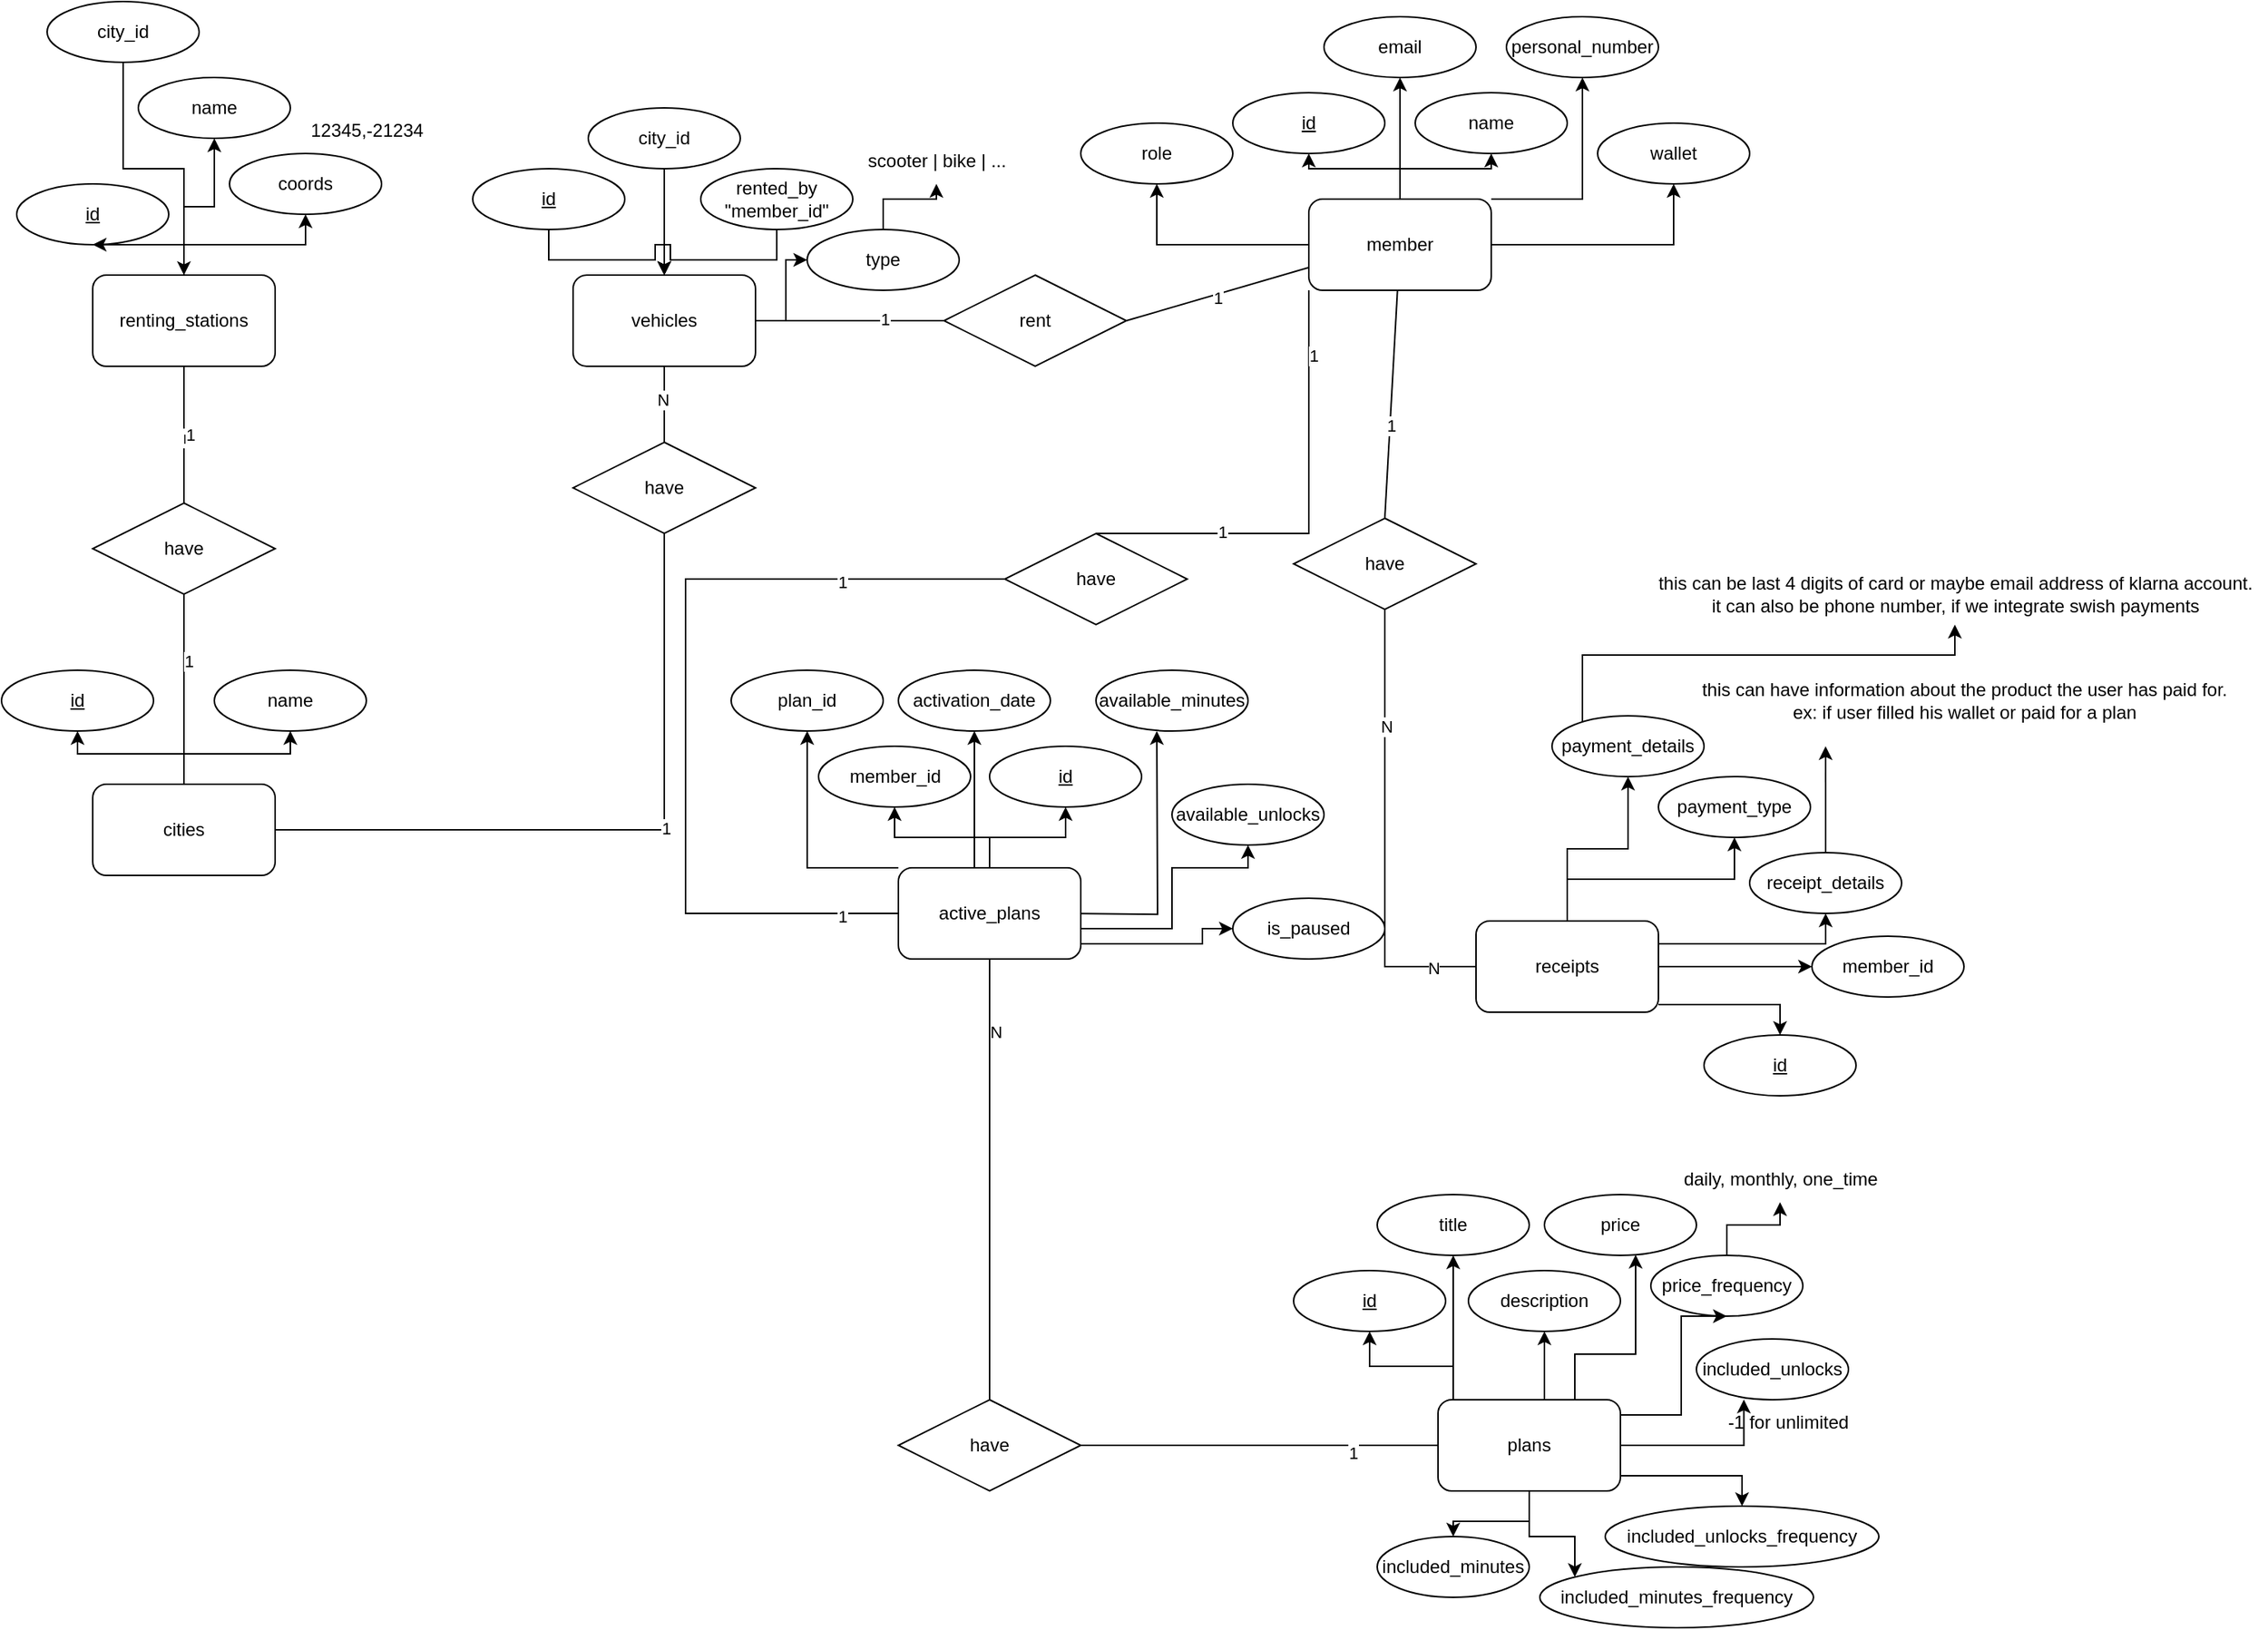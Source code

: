 <mxfile version="21.6.8" type="device">
  <diagram name="Page-1" id="3OH9P1x5GZw6t_nXb-2K">
    <mxGraphModel dx="2232" dy="1115" grid="1" gridSize="10" guides="1" tooltips="1" connect="1" arrows="1" fold="1" page="1" pageScale="1" pageWidth="827" pageHeight="1169" math="0" shadow="0">
      <root>
        <mxCell id="0" />
        <mxCell id="1" parent="0" />
        <mxCell id="M098wKi7xd-gNNJSRAjr-12" value="12345,-21234" style="text;html=1;align=center;verticalAlign=middle;resizable=0;points=[];autosize=1;strokeColor=none;fillColor=none;" vertex="1" parent="1">
          <mxGeometry x="220" y="140" width="100" height="30" as="geometry" />
        </mxCell>
        <mxCell id="M098wKi7xd-gNNJSRAjr-21" value="have" style="shape=rhombus;perimeter=rhombusPerimeter;whiteSpace=wrap;html=1;align=center;" vertex="1" parent="1">
          <mxGeometry x="90" y="400" width="120" height="60" as="geometry" />
        </mxCell>
        <mxCell id="M098wKi7xd-gNNJSRAjr-26" value="" style="endArrow=none;html=1;rounded=0;" edge="1" parent="1" target="M098wKi7xd-gNNJSRAjr-21">
          <mxGeometry relative="1" as="geometry">
            <mxPoint x="150" y="310" as="sourcePoint" />
            <mxPoint x="310" y="310" as="targetPoint" />
          </mxGeometry>
        </mxCell>
        <mxCell id="M098wKi7xd-gNNJSRAjr-27" value="n" style="edgeLabel;html=1;align=center;verticalAlign=middle;resizable=0;points=[];" vertex="1" connectable="0" parent="M098wKi7xd-gNNJSRAjr-26">
          <mxGeometry x="0.033" y="2" relative="1" as="geometry">
            <mxPoint as="offset" />
          </mxGeometry>
        </mxCell>
        <mxCell id="M098wKi7xd-gNNJSRAjr-28" value="1" style="edgeLabel;html=1;align=center;verticalAlign=middle;resizable=0;points=[];" vertex="1" connectable="0" parent="M098wKi7xd-gNNJSRAjr-26">
          <mxGeometry y="4" relative="1" as="geometry">
            <mxPoint as="offset" />
          </mxGeometry>
        </mxCell>
        <mxCell id="M098wKi7xd-gNNJSRAjr-32" value="" style="endArrow=none;html=1;rounded=0;" edge="1" parent="1" source="M098wKi7xd-gNNJSRAjr-21" target="M098wKi7xd-gNNJSRAjr-13">
          <mxGeometry relative="1" as="geometry">
            <mxPoint x="190" y="360" as="sourcePoint" />
            <mxPoint x="350" y="360" as="targetPoint" />
          </mxGeometry>
        </mxCell>
        <mxCell id="M098wKi7xd-gNNJSRAjr-33" value="1" style="edgeLabel;html=1;align=center;verticalAlign=middle;resizable=0;points=[];" vertex="1" connectable="0" parent="M098wKi7xd-gNNJSRAjr-32">
          <mxGeometry x="-0.296" y="3" relative="1" as="geometry">
            <mxPoint as="offset" />
          </mxGeometry>
        </mxCell>
        <mxCell id="M098wKi7xd-gNNJSRAjr-40" value="have" style="shape=rhombus;perimeter=rhombusPerimeter;whiteSpace=wrap;html=1;align=center;" vertex="1" parent="1">
          <mxGeometry x="406" y="360" width="120" height="60" as="geometry" />
        </mxCell>
        <mxCell id="M098wKi7xd-gNNJSRAjr-41" value="" style="endArrow=none;html=1;rounded=0;" edge="1" parent="1" source="M098wKi7xd-gNNJSRAjr-40" target="M098wKi7xd-gNNJSRAjr-31">
          <mxGeometry relative="1" as="geometry">
            <mxPoint x="330" y="350" as="sourcePoint" />
            <mxPoint x="490" y="350" as="targetPoint" />
          </mxGeometry>
        </mxCell>
        <mxCell id="M098wKi7xd-gNNJSRAjr-44" value="N" style="edgeLabel;html=1;align=center;verticalAlign=middle;resizable=0;points=[];" vertex="1" connectable="0" parent="M098wKi7xd-gNNJSRAjr-41">
          <mxGeometry x="0.118" y="1" relative="1" as="geometry">
            <mxPoint as="offset" />
          </mxGeometry>
        </mxCell>
        <mxCell id="M098wKi7xd-gNNJSRAjr-42" value="" style="endArrow=none;html=1;rounded=0;entryX=0.5;entryY=1;entryDx=0;entryDy=0;exitX=1;exitY=0.5;exitDx=0;exitDy=0;" edge="1" parent="1" source="M098wKi7xd-gNNJSRAjr-13" target="M098wKi7xd-gNNJSRAjr-40">
          <mxGeometry relative="1" as="geometry">
            <mxPoint x="330" y="350" as="sourcePoint" />
            <mxPoint x="490" y="350" as="targetPoint" />
            <Array as="points">
              <mxPoint x="466" y="615" />
            </Array>
          </mxGeometry>
        </mxCell>
        <mxCell id="M098wKi7xd-gNNJSRAjr-43" value="1" style="edgeLabel;html=1;align=center;verticalAlign=middle;resizable=0;points=[];" vertex="1" connectable="0" parent="M098wKi7xd-gNNJSRAjr-42">
          <mxGeometry x="0.139" y="-1" relative="1" as="geometry">
            <mxPoint as="offset" />
          </mxGeometry>
        </mxCell>
        <mxCell id="M098wKi7xd-gNNJSRAjr-61" value="rent" style="shape=rhombus;perimeter=rhombusPerimeter;whiteSpace=wrap;html=1;align=center;" vertex="1" parent="1">
          <mxGeometry x="650" y="250" width="120" height="60" as="geometry" />
        </mxCell>
        <mxCell id="M098wKi7xd-gNNJSRAjr-63" value="" style="endArrow=none;html=1;rounded=0;exitX=1;exitY=0.5;exitDx=0;exitDy=0;entryX=0;entryY=0.75;entryDx=0;entryDy=0;" edge="1" parent="1" source="M098wKi7xd-gNNJSRAjr-61" target="M098wKi7xd-gNNJSRAjr-45">
          <mxGeometry relative="1" as="geometry">
            <mxPoint x="750" y="130" as="sourcePoint" />
            <mxPoint x="910" y="130" as="targetPoint" />
            <Array as="points" />
          </mxGeometry>
        </mxCell>
        <mxCell id="M098wKi7xd-gNNJSRAjr-64" value="1" style="edgeLabel;html=1;align=center;verticalAlign=middle;resizable=0;points=[];" vertex="1" connectable="0" parent="M098wKi7xd-gNNJSRAjr-63">
          <mxGeometry x="-0.011" y="-2" relative="1" as="geometry">
            <mxPoint as="offset" />
          </mxGeometry>
        </mxCell>
        <mxCell id="M098wKi7xd-gNNJSRAjr-66" value="" style="endArrow=none;html=1;rounded=0;exitX=0;exitY=0.5;exitDx=0;exitDy=0;entryX=1;entryY=0.5;entryDx=0;entryDy=0;" edge="1" parent="1" source="M098wKi7xd-gNNJSRAjr-61" target="M098wKi7xd-gNNJSRAjr-31">
          <mxGeometry relative="1" as="geometry">
            <mxPoint x="750" y="130" as="sourcePoint" />
            <mxPoint x="910" y="130" as="targetPoint" />
          </mxGeometry>
        </mxCell>
        <mxCell id="M098wKi7xd-gNNJSRAjr-67" value="1" style="edgeLabel;html=1;align=center;verticalAlign=middle;resizable=0;points=[];" vertex="1" connectable="0" parent="M098wKi7xd-gNNJSRAjr-66">
          <mxGeometry x="-0.369" y="-1" relative="1" as="geometry">
            <mxPoint as="offset" />
          </mxGeometry>
        </mxCell>
        <mxCell id="M098wKi7xd-gNNJSRAjr-87" value="have" style="shape=rhombus;perimeter=rhombusPerimeter;whiteSpace=wrap;html=1;align=center;" vertex="1" parent="1">
          <mxGeometry x="880" y="410" width="120" height="60" as="geometry" />
        </mxCell>
        <mxCell id="M098wKi7xd-gNNJSRAjr-91" value="" style="endArrow=none;html=1;rounded=0;exitX=0.5;exitY=0;exitDx=0;exitDy=0;" edge="1" parent="1" source="M098wKi7xd-gNNJSRAjr-87" target="M098wKi7xd-gNNJSRAjr-45">
          <mxGeometry relative="1" as="geometry">
            <mxPoint x="750" y="520" as="sourcePoint" />
            <mxPoint x="910" y="520" as="targetPoint" />
          </mxGeometry>
        </mxCell>
        <mxCell id="M098wKi7xd-gNNJSRAjr-92" value="1" style="edgeLabel;html=1;align=center;verticalAlign=middle;resizable=0;points=[];" vertex="1" connectable="0" parent="M098wKi7xd-gNNJSRAjr-91">
          <mxGeometry x="-0.185" y="1" relative="1" as="geometry">
            <mxPoint x="1" as="offset" />
          </mxGeometry>
        </mxCell>
        <mxCell id="M098wKi7xd-gNNJSRAjr-125" value="" style="endArrow=none;html=1;rounded=0;exitX=0;exitY=0.5;exitDx=0;exitDy=0;entryX=0.5;entryY=1;entryDx=0;entryDy=0;" edge="1" parent="1" source="M098wKi7xd-gNNJSRAjr-68" target="M098wKi7xd-gNNJSRAjr-87">
          <mxGeometry relative="1" as="geometry">
            <mxPoint x="940" y="640" as="sourcePoint" />
            <mxPoint x="900" y="560" as="targetPoint" />
            <Array as="points">
              <mxPoint x="940" y="705" />
            </Array>
          </mxGeometry>
        </mxCell>
        <mxCell id="M098wKi7xd-gNNJSRAjr-126" value="N" style="edgeLabel;html=1;align=center;verticalAlign=middle;resizable=0;points=[];" vertex="1" connectable="0" parent="M098wKi7xd-gNNJSRAjr-125">
          <mxGeometry x="0.478" y="-1" relative="1" as="geometry">
            <mxPoint as="offset" />
          </mxGeometry>
        </mxCell>
        <mxCell id="M098wKi7xd-gNNJSRAjr-191" value="N" style="edgeLabel;html=1;align=center;verticalAlign=middle;resizable=0;points=[];" vertex="1" connectable="0" parent="M098wKi7xd-gNNJSRAjr-125">
          <mxGeometry x="-0.81" y="1" relative="1" as="geometry">
            <mxPoint as="offset" />
          </mxGeometry>
        </mxCell>
        <mxCell id="M098wKi7xd-gNNJSRAjr-128" value="" style="group" vertex="1" connectable="0" parent="1">
          <mxGeometry x="880" y="830" width="395" height="310" as="geometry" />
        </mxCell>
        <mxCell id="M098wKi7xd-gNNJSRAjr-98" value="&lt;span style=&quot;&quot;&gt;plans&lt;/span&gt;" style="rounded=1;whiteSpace=wrap;html=1;" vertex="1" parent="M098wKi7xd-gNNJSRAjr-128">
          <mxGeometry x="95" y="160" width="120" height="60" as="geometry" />
        </mxCell>
        <mxCell id="M098wKi7xd-gNNJSRAjr-99" value="id" style="ellipse;whiteSpace=wrap;html=1;align=center;fontStyle=4;" vertex="1" parent="M098wKi7xd-gNNJSRAjr-128">
          <mxGeometry y="75" width="100" height="40" as="geometry" />
        </mxCell>
        <mxCell id="M098wKi7xd-gNNJSRAjr-112" style="edgeStyle=orthogonalEdgeStyle;rounded=0;orthogonalLoop=1;jettySize=auto;html=1;entryX=0.5;entryY=1;entryDx=0;entryDy=0;" edge="1" parent="M098wKi7xd-gNNJSRAjr-128" source="M098wKi7xd-gNNJSRAjr-98" target="M098wKi7xd-gNNJSRAjr-99">
          <mxGeometry relative="1" as="geometry">
            <Array as="points">
              <mxPoint x="105" y="138" />
              <mxPoint x="50" y="138" />
            </Array>
          </mxGeometry>
        </mxCell>
        <mxCell id="M098wKi7xd-gNNJSRAjr-100" value="title" style="ellipse;whiteSpace=wrap;html=1;align=center;" vertex="1" parent="M098wKi7xd-gNNJSRAjr-128">
          <mxGeometry x="55" y="25" width="100" height="40" as="geometry" />
        </mxCell>
        <mxCell id="M098wKi7xd-gNNJSRAjr-113" style="edgeStyle=orthogonalEdgeStyle;rounded=0;orthogonalLoop=1;jettySize=auto;html=1;entryX=0.5;entryY=1;entryDx=0;entryDy=0;" edge="1" parent="M098wKi7xd-gNNJSRAjr-128" source="M098wKi7xd-gNNJSRAjr-98" target="M098wKi7xd-gNNJSRAjr-100">
          <mxGeometry relative="1" as="geometry">
            <Array as="points">
              <mxPoint x="105" y="130" />
              <mxPoint x="105" y="130" />
            </Array>
          </mxGeometry>
        </mxCell>
        <mxCell id="M098wKi7xd-gNNJSRAjr-101" value="description" style="ellipse;whiteSpace=wrap;html=1;align=center;" vertex="1" parent="M098wKi7xd-gNNJSRAjr-128">
          <mxGeometry x="115" y="75" width="100" height="40" as="geometry" />
        </mxCell>
        <mxCell id="M098wKi7xd-gNNJSRAjr-114" style="edgeStyle=orthogonalEdgeStyle;rounded=0;orthogonalLoop=1;jettySize=auto;html=1;" edge="1" parent="M098wKi7xd-gNNJSRAjr-128" source="M098wKi7xd-gNNJSRAjr-98" target="M098wKi7xd-gNNJSRAjr-101">
          <mxGeometry relative="1" as="geometry">
            <Array as="points">
              <mxPoint x="165" y="140" />
              <mxPoint x="165" y="140" />
            </Array>
          </mxGeometry>
        </mxCell>
        <mxCell id="M098wKi7xd-gNNJSRAjr-102" value="price" style="ellipse;whiteSpace=wrap;html=1;align=center;" vertex="1" parent="M098wKi7xd-gNNJSRAjr-128">
          <mxGeometry x="165" y="25" width="100" height="40" as="geometry" />
        </mxCell>
        <mxCell id="M098wKi7xd-gNNJSRAjr-115" style="edgeStyle=orthogonalEdgeStyle;rounded=0;orthogonalLoop=1;jettySize=auto;html=1;" edge="1" parent="M098wKi7xd-gNNJSRAjr-128" source="M098wKi7xd-gNNJSRAjr-98" target="M098wKi7xd-gNNJSRAjr-102">
          <mxGeometry relative="1" as="geometry">
            <Array as="points">
              <mxPoint x="185" y="130" />
              <mxPoint x="225" y="130" />
            </Array>
          </mxGeometry>
        </mxCell>
        <mxCell id="M098wKi7xd-gNNJSRAjr-103" value="price_frequency" style="ellipse;whiteSpace=wrap;html=1;align=center;" vertex="1" parent="M098wKi7xd-gNNJSRAjr-128">
          <mxGeometry x="235" y="65" width="100" height="40" as="geometry" />
        </mxCell>
        <mxCell id="M098wKi7xd-gNNJSRAjr-118" style="edgeStyle=orthogonalEdgeStyle;rounded=0;orthogonalLoop=1;jettySize=auto;html=1;entryX=0.5;entryY=1;entryDx=0;entryDy=0;" edge="1" parent="M098wKi7xd-gNNJSRAjr-128" source="M098wKi7xd-gNNJSRAjr-98" target="M098wKi7xd-gNNJSRAjr-103">
          <mxGeometry relative="1" as="geometry">
            <Array as="points">
              <mxPoint x="255" y="170" />
              <mxPoint x="255" y="105" />
            </Array>
          </mxGeometry>
        </mxCell>
        <mxCell id="M098wKi7xd-gNNJSRAjr-104" value="daily, monthly, one_time" style="text;html=1;align=center;verticalAlign=middle;resizable=0;points=[];autosize=1;strokeColor=none;fillColor=none;" vertex="1" parent="M098wKi7xd-gNNJSRAjr-128">
          <mxGeometry x="245" width="150" height="30" as="geometry" />
        </mxCell>
        <mxCell id="M098wKi7xd-gNNJSRAjr-105" style="edgeStyle=orthogonalEdgeStyle;rounded=0;orthogonalLoop=1;jettySize=auto;html=1;" edge="1" parent="M098wKi7xd-gNNJSRAjr-128" source="M098wKi7xd-gNNJSRAjr-103" target="M098wKi7xd-gNNJSRAjr-104">
          <mxGeometry relative="1" as="geometry" />
        </mxCell>
        <mxCell id="M098wKi7xd-gNNJSRAjr-106" value="included_unlocks" style="ellipse;whiteSpace=wrap;html=1;align=center;" vertex="1" parent="M098wKi7xd-gNNJSRAjr-128">
          <mxGeometry x="265" y="120" width="100" height="40" as="geometry" />
        </mxCell>
        <mxCell id="M098wKi7xd-gNNJSRAjr-119" style="edgeStyle=orthogonalEdgeStyle;rounded=0;orthogonalLoop=1;jettySize=auto;html=1;entryX=0.312;entryY=0.997;entryDx=0;entryDy=0;entryPerimeter=0;" edge="1" parent="M098wKi7xd-gNNJSRAjr-128" source="M098wKi7xd-gNNJSRAjr-98" target="M098wKi7xd-gNNJSRAjr-106">
          <mxGeometry relative="1" as="geometry" />
        </mxCell>
        <mxCell id="M098wKi7xd-gNNJSRAjr-108" value="-1 for unlimited" style="text;html=1;align=center;verticalAlign=middle;resizable=0;points=[];autosize=1;strokeColor=none;fillColor=none;" vertex="1" parent="M098wKi7xd-gNNJSRAjr-128">
          <mxGeometry x="275" y="160" width="100" height="30" as="geometry" />
        </mxCell>
        <mxCell id="M098wKi7xd-gNNJSRAjr-109" value="included_unlocks_frequency" style="ellipse;whiteSpace=wrap;html=1;align=center;" vertex="1" parent="M098wKi7xd-gNNJSRAjr-128">
          <mxGeometry x="205" y="230" width="180" height="40" as="geometry" />
        </mxCell>
        <mxCell id="M098wKi7xd-gNNJSRAjr-120" style="edgeStyle=orthogonalEdgeStyle;rounded=0;orthogonalLoop=1;jettySize=auto;html=1;entryX=0.5;entryY=0;entryDx=0;entryDy=0;" edge="1" parent="M098wKi7xd-gNNJSRAjr-128" source="M098wKi7xd-gNNJSRAjr-98" target="M098wKi7xd-gNNJSRAjr-109">
          <mxGeometry relative="1" as="geometry">
            <Array as="points">
              <mxPoint x="295" y="210" />
            </Array>
          </mxGeometry>
        </mxCell>
        <mxCell id="M098wKi7xd-gNNJSRAjr-110" value="included_minutes" style="ellipse;whiteSpace=wrap;html=1;align=center;" vertex="1" parent="M098wKi7xd-gNNJSRAjr-128">
          <mxGeometry x="55" y="250" width="100" height="40" as="geometry" />
        </mxCell>
        <mxCell id="M098wKi7xd-gNNJSRAjr-122" style="edgeStyle=orthogonalEdgeStyle;rounded=0;orthogonalLoop=1;jettySize=auto;html=1;" edge="1" parent="M098wKi7xd-gNNJSRAjr-128" source="M098wKi7xd-gNNJSRAjr-98" target="M098wKi7xd-gNNJSRAjr-110">
          <mxGeometry relative="1" as="geometry" />
        </mxCell>
        <mxCell id="M098wKi7xd-gNNJSRAjr-111" value="included_minutes_frequency" style="ellipse;whiteSpace=wrap;html=1;align=center;" vertex="1" parent="M098wKi7xd-gNNJSRAjr-128">
          <mxGeometry x="162" y="270" width="180" height="40" as="geometry" />
        </mxCell>
        <mxCell id="M098wKi7xd-gNNJSRAjr-121" style="edgeStyle=orthogonalEdgeStyle;rounded=0;orthogonalLoop=1;jettySize=auto;html=1;" edge="1" parent="M098wKi7xd-gNNJSRAjr-128" source="M098wKi7xd-gNNJSRAjr-98" target="M098wKi7xd-gNNJSRAjr-111">
          <mxGeometry relative="1" as="geometry">
            <Array as="points">
              <mxPoint x="155" y="250" />
              <mxPoint x="185" y="250" />
            </Array>
          </mxGeometry>
        </mxCell>
        <mxCell id="M098wKi7xd-gNNJSRAjr-129" value="" style="group" vertex="1" connectable="0" parent="1">
          <mxGeometry x="1000" y="440" width="520" height="350" as="geometry" />
        </mxCell>
        <mxCell id="M098wKi7xd-gNNJSRAjr-68" value="&lt;span style=&quot;&quot;&gt;receipts&lt;/span&gt;" style="rounded=1;whiteSpace=wrap;html=1;" vertex="1" parent="M098wKi7xd-gNNJSRAjr-129">
          <mxGeometry y="235" width="120" height="60" as="geometry" />
        </mxCell>
        <mxCell id="M098wKi7xd-gNNJSRAjr-69" value="id" style="ellipse;whiteSpace=wrap;html=1;align=center;fontStyle=4;" vertex="1" parent="M098wKi7xd-gNNJSRAjr-129">
          <mxGeometry x="150" y="310" width="100" height="40" as="geometry" />
        </mxCell>
        <mxCell id="M098wKi7xd-gNNJSRAjr-70" style="edgeStyle=orthogonalEdgeStyle;rounded=0;orthogonalLoop=1;jettySize=auto;html=1;" edge="1" parent="M098wKi7xd-gNNJSRAjr-129" source="M098wKi7xd-gNNJSRAjr-68" target="M098wKi7xd-gNNJSRAjr-69">
          <mxGeometry relative="1" as="geometry">
            <Array as="points">
              <mxPoint x="200" y="290" />
            </Array>
          </mxGeometry>
        </mxCell>
        <mxCell id="M098wKi7xd-gNNJSRAjr-72" value="member_id" style="ellipse;whiteSpace=wrap;html=1;align=center;" vertex="1" parent="M098wKi7xd-gNNJSRAjr-129">
          <mxGeometry x="221" y="245" width="100" height="40" as="geometry" />
        </mxCell>
        <mxCell id="M098wKi7xd-gNNJSRAjr-82" style="edgeStyle=orthogonalEdgeStyle;rounded=0;orthogonalLoop=1;jettySize=auto;html=1;" edge="1" parent="M098wKi7xd-gNNJSRAjr-129" source="M098wKi7xd-gNNJSRAjr-68" target="M098wKi7xd-gNNJSRAjr-72">
          <mxGeometry relative="1" as="geometry">
            <Array as="points">
              <mxPoint x="180" y="265" />
              <mxPoint x="180" y="265" />
            </Array>
          </mxGeometry>
        </mxCell>
        <mxCell id="M098wKi7xd-gNNJSRAjr-73" style="edgeStyle=orthogonalEdgeStyle;rounded=0;orthogonalLoop=1;jettySize=auto;html=1;exitX=0.5;exitY=1;exitDx=0;exitDy=0;" edge="1" parent="M098wKi7xd-gNNJSRAjr-129" source="M098wKi7xd-gNNJSRAjr-72" target="M098wKi7xd-gNNJSRAjr-72">
          <mxGeometry relative="1" as="geometry" />
        </mxCell>
        <mxCell id="M098wKi7xd-gNNJSRAjr-74" value="payment_type" style="ellipse;whiteSpace=wrap;html=1;align=center;" vertex="1" parent="M098wKi7xd-gNNJSRAjr-129">
          <mxGeometry x="120" y="140" width="100" height="40" as="geometry" />
        </mxCell>
        <mxCell id="M098wKi7xd-gNNJSRAjr-83" style="edgeStyle=orthogonalEdgeStyle;rounded=0;orthogonalLoop=1;jettySize=auto;html=1;" edge="1" parent="M098wKi7xd-gNNJSRAjr-129" source="M098wKi7xd-gNNJSRAjr-68" target="M098wKi7xd-gNNJSRAjr-74">
          <mxGeometry relative="1" as="geometry" />
        </mxCell>
        <mxCell id="M098wKi7xd-gNNJSRAjr-75" value="payment_details" style="ellipse;whiteSpace=wrap;html=1;align=center;" vertex="1" parent="M098wKi7xd-gNNJSRAjr-129">
          <mxGeometry x="50" y="100" width="100" height="40" as="geometry" />
        </mxCell>
        <mxCell id="M098wKi7xd-gNNJSRAjr-86" style="edgeStyle=orthogonalEdgeStyle;rounded=0;orthogonalLoop=1;jettySize=auto;html=1;entryX=0.5;entryY=1;entryDx=0;entryDy=0;" edge="1" parent="M098wKi7xd-gNNJSRAjr-129" source="M098wKi7xd-gNNJSRAjr-68" target="M098wKi7xd-gNNJSRAjr-75">
          <mxGeometry relative="1" as="geometry" />
        </mxCell>
        <mxCell id="M098wKi7xd-gNNJSRAjr-76" value="this can be last 4 digits of card or maybe email address of klarna account.&lt;br&gt;it can also be phone number, if we integrate swish payments" style="text;html=1;align=center;verticalAlign=middle;resizable=0;points=[];autosize=1;strokeColor=none;fillColor=none;" vertex="1" parent="M098wKi7xd-gNNJSRAjr-129">
          <mxGeometry x="110" width="410" height="40" as="geometry" />
        </mxCell>
        <mxCell id="M098wKi7xd-gNNJSRAjr-77" style="edgeStyle=orthogonalEdgeStyle;rounded=0;orthogonalLoop=1;jettySize=auto;html=1;" edge="1" parent="M098wKi7xd-gNNJSRAjr-129" source="M098wKi7xd-gNNJSRAjr-75" target="M098wKi7xd-gNNJSRAjr-76">
          <mxGeometry relative="1" as="geometry">
            <Array as="points">
              <mxPoint x="70" y="60" />
              <mxPoint x="315" y="60" />
            </Array>
          </mxGeometry>
        </mxCell>
        <mxCell id="M098wKi7xd-gNNJSRAjr-78" value="receipt_details" style="ellipse;whiteSpace=wrap;html=1;align=center;" vertex="1" parent="M098wKi7xd-gNNJSRAjr-129">
          <mxGeometry x="180" y="190" width="100" height="40" as="geometry" />
        </mxCell>
        <mxCell id="M098wKi7xd-gNNJSRAjr-84" style="edgeStyle=orthogonalEdgeStyle;rounded=0;orthogonalLoop=1;jettySize=auto;html=1;entryX=0.5;entryY=1;entryDx=0;entryDy=0;" edge="1" parent="M098wKi7xd-gNNJSRAjr-129" source="M098wKi7xd-gNNJSRAjr-68" target="M098wKi7xd-gNNJSRAjr-78">
          <mxGeometry relative="1" as="geometry">
            <Array as="points">
              <mxPoint x="230" y="250" />
            </Array>
          </mxGeometry>
        </mxCell>
        <mxCell id="M098wKi7xd-gNNJSRAjr-79" value="this can have information about the product the user has paid for.&lt;br&gt;ex: if user filled his wallet or paid for a plan" style="text;html=1;align=center;verticalAlign=middle;resizable=0;points=[];autosize=1;strokeColor=none;fillColor=none;" vertex="1" parent="M098wKi7xd-gNNJSRAjr-129">
          <mxGeometry x="136" y="70" width="370" height="40" as="geometry" />
        </mxCell>
        <mxCell id="M098wKi7xd-gNNJSRAjr-127" style="edgeStyle=orthogonalEdgeStyle;rounded=0;orthogonalLoop=1;jettySize=auto;html=1;entryX=0.254;entryY=1.25;entryDx=0;entryDy=0;entryPerimeter=0;" edge="1" parent="M098wKi7xd-gNNJSRAjr-129" source="M098wKi7xd-gNNJSRAjr-78" target="M098wKi7xd-gNNJSRAjr-79">
          <mxGeometry relative="1" as="geometry" />
        </mxCell>
        <mxCell id="M098wKi7xd-gNNJSRAjr-130" value="" style="group" vertex="1" connectable="0" parent="1">
          <mxGeometry x="740" y="80" width="440" height="180" as="geometry" />
        </mxCell>
        <mxCell id="M098wKi7xd-gNNJSRAjr-45" value="member" style="rounded=1;whiteSpace=wrap;html=1;" vertex="1" parent="M098wKi7xd-gNNJSRAjr-130">
          <mxGeometry x="150" y="120" width="120" height="60" as="geometry" />
        </mxCell>
        <mxCell id="M098wKi7xd-gNNJSRAjr-46" value="id" style="ellipse;whiteSpace=wrap;html=1;align=center;fontStyle=4;" vertex="1" parent="M098wKi7xd-gNNJSRAjr-130">
          <mxGeometry x="100" y="50" width="100" height="40" as="geometry" />
        </mxCell>
        <mxCell id="M098wKi7xd-gNNJSRAjr-51" style="edgeStyle=orthogonalEdgeStyle;rounded=0;orthogonalLoop=1;jettySize=auto;html=1;" edge="1" parent="M098wKi7xd-gNNJSRAjr-130" source="M098wKi7xd-gNNJSRAjr-45" target="M098wKi7xd-gNNJSRAjr-46">
          <mxGeometry relative="1" as="geometry" />
        </mxCell>
        <mxCell id="M098wKi7xd-gNNJSRAjr-47" value="name" style="ellipse;whiteSpace=wrap;html=1;align=center;" vertex="1" parent="M098wKi7xd-gNNJSRAjr-130">
          <mxGeometry x="220" y="50" width="100" height="40" as="geometry" />
        </mxCell>
        <mxCell id="M098wKi7xd-gNNJSRAjr-52" style="edgeStyle=orthogonalEdgeStyle;rounded=0;orthogonalLoop=1;jettySize=auto;html=1;entryX=0.5;entryY=1;entryDx=0;entryDy=0;" edge="1" parent="M098wKi7xd-gNNJSRAjr-130" source="M098wKi7xd-gNNJSRAjr-45" target="M098wKi7xd-gNNJSRAjr-47">
          <mxGeometry relative="1" as="geometry" />
        </mxCell>
        <mxCell id="M098wKi7xd-gNNJSRAjr-48" value="personal_number" style="ellipse;whiteSpace=wrap;html=1;align=center;" vertex="1" parent="M098wKi7xd-gNNJSRAjr-130">
          <mxGeometry x="280" width="100" height="40" as="geometry" />
        </mxCell>
        <mxCell id="M098wKi7xd-gNNJSRAjr-58" style="edgeStyle=orthogonalEdgeStyle;rounded=0;orthogonalLoop=1;jettySize=auto;html=1;entryX=0.5;entryY=1;entryDx=0;entryDy=0;" edge="1" parent="M098wKi7xd-gNNJSRAjr-130" source="M098wKi7xd-gNNJSRAjr-45" target="M098wKi7xd-gNNJSRAjr-48">
          <mxGeometry relative="1" as="geometry">
            <Array as="points">
              <mxPoint x="330" y="120" />
            </Array>
          </mxGeometry>
        </mxCell>
        <mxCell id="M098wKi7xd-gNNJSRAjr-49" value="email" style="ellipse;whiteSpace=wrap;html=1;align=center;" vertex="1" parent="M098wKi7xd-gNNJSRAjr-130">
          <mxGeometry x="160" width="100" height="40" as="geometry" />
        </mxCell>
        <mxCell id="M098wKi7xd-gNNJSRAjr-59" style="edgeStyle=orthogonalEdgeStyle;rounded=0;orthogonalLoop=1;jettySize=auto;html=1;" edge="1" parent="M098wKi7xd-gNNJSRAjr-130" source="M098wKi7xd-gNNJSRAjr-45" target="M098wKi7xd-gNNJSRAjr-49">
          <mxGeometry relative="1" as="geometry" />
        </mxCell>
        <mxCell id="M098wKi7xd-gNNJSRAjr-50" value="role" style="ellipse;whiteSpace=wrap;html=1;align=center;" vertex="1" parent="M098wKi7xd-gNNJSRAjr-130">
          <mxGeometry y="70" width="100" height="40" as="geometry" />
        </mxCell>
        <mxCell id="M098wKi7xd-gNNJSRAjr-57" style="edgeStyle=orthogonalEdgeStyle;rounded=0;orthogonalLoop=1;jettySize=auto;html=1;" edge="1" parent="M098wKi7xd-gNNJSRAjr-130" source="M098wKi7xd-gNNJSRAjr-45" target="M098wKi7xd-gNNJSRAjr-50">
          <mxGeometry relative="1" as="geometry" />
        </mxCell>
        <mxCell id="M098wKi7xd-gNNJSRAjr-93" value="wallet" style="ellipse;whiteSpace=wrap;html=1;align=center;" vertex="1" parent="M098wKi7xd-gNNJSRAjr-130">
          <mxGeometry x="340" y="70" width="100" height="40" as="geometry" />
        </mxCell>
        <mxCell id="M098wKi7xd-gNNJSRAjr-124" style="edgeStyle=orthogonalEdgeStyle;rounded=0;orthogonalLoop=1;jettySize=auto;html=1;entryX=0.5;entryY=1;entryDx=0;entryDy=0;" edge="1" parent="M098wKi7xd-gNNJSRAjr-130" source="M098wKi7xd-gNNJSRAjr-45" target="M098wKi7xd-gNNJSRAjr-93">
          <mxGeometry relative="1" as="geometry" />
        </mxCell>
        <mxCell id="M098wKi7xd-gNNJSRAjr-131" value="" style="group" vertex="1" connectable="0" parent="1">
          <mxGeometry x="340" y="140" width="360" height="170" as="geometry" />
        </mxCell>
        <mxCell id="M098wKi7xd-gNNJSRAjr-31" value="vehicles" style="rounded=1;whiteSpace=wrap;html=1;" vertex="1" parent="M098wKi7xd-gNNJSRAjr-131">
          <mxGeometry x="66" y="110" width="120" height="60" as="geometry" />
        </mxCell>
        <mxCell id="M098wKi7xd-gNNJSRAjr-39" style="edgeStyle=orthogonalEdgeStyle;rounded=0;orthogonalLoop=1;jettySize=auto;html=1;" edge="1" parent="M098wKi7xd-gNNJSRAjr-131" source="M098wKi7xd-gNNJSRAjr-34" target="M098wKi7xd-gNNJSRAjr-31">
          <mxGeometry relative="1" as="geometry" />
        </mxCell>
        <mxCell id="M098wKi7xd-gNNJSRAjr-34" value="id" style="ellipse;whiteSpace=wrap;html=1;align=center;fontStyle=4;" vertex="1" parent="M098wKi7xd-gNNJSRAjr-131">
          <mxGeometry y="40" width="100" height="40" as="geometry" />
        </mxCell>
        <mxCell id="M098wKi7xd-gNNJSRAjr-37" style="edgeStyle=orthogonalEdgeStyle;rounded=0;orthogonalLoop=1;jettySize=auto;html=1;" edge="1" parent="M098wKi7xd-gNNJSRAjr-131" source="M098wKi7xd-gNNJSRAjr-35" target="M098wKi7xd-gNNJSRAjr-31">
          <mxGeometry relative="1" as="geometry" />
        </mxCell>
        <mxCell id="M098wKi7xd-gNNJSRAjr-35" value="rented_by&lt;br&gt;&quot;member_id&quot;" style="ellipse;whiteSpace=wrap;html=1;align=center;" vertex="1" parent="M098wKi7xd-gNNJSRAjr-131">
          <mxGeometry x="150" y="40" width="100" height="40" as="geometry" />
        </mxCell>
        <mxCell id="M098wKi7xd-gNNJSRAjr-38" style="edgeStyle=orthogonalEdgeStyle;rounded=0;orthogonalLoop=1;jettySize=auto;html=1;" edge="1" parent="M098wKi7xd-gNNJSRAjr-131" source="M098wKi7xd-gNNJSRAjr-36" target="M098wKi7xd-gNNJSRAjr-31">
          <mxGeometry relative="1" as="geometry" />
        </mxCell>
        <mxCell id="M098wKi7xd-gNNJSRAjr-36" value="city_id" style="ellipse;whiteSpace=wrap;html=1;align=center;" vertex="1" parent="M098wKi7xd-gNNJSRAjr-131">
          <mxGeometry x="76" width="100" height="40" as="geometry" />
        </mxCell>
        <mxCell id="M098wKi7xd-gNNJSRAjr-94" value="type" style="ellipse;whiteSpace=wrap;html=1;align=center;" vertex="1" parent="M098wKi7xd-gNNJSRAjr-131">
          <mxGeometry x="220" y="80" width="100" height="40" as="geometry" />
        </mxCell>
        <mxCell id="M098wKi7xd-gNNJSRAjr-95" style="edgeStyle=orthogonalEdgeStyle;rounded=0;orthogonalLoop=1;jettySize=auto;html=1;" edge="1" parent="M098wKi7xd-gNNJSRAjr-131" source="M098wKi7xd-gNNJSRAjr-31" target="M098wKi7xd-gNNJSRAjr-94">
          <mxGeometry relative="1" as="geometry" />
        </mxCell>
        <mxCell id="M098wKi7xd-gNNJSRAjr-96" value="scooter | bike | ..." style="text;html=1;align=center;verticalAlign=middle;resizable=0;points=[];autosize=1;strokeColor=none;fillColor=none;" vertex="1" parent="M098wKi7xd-gNNJSRAjr-131">
          <mxGeometry x="250" y="20" width="110" height="30" as="geometry" />
        </mxCell>
        <mxCell id="M098wKi7xd-gNNJSRAjr-97" style="edgeStyle=orthogonalEdgeStyle;rounded=0;orthogonalLoop=1;jettySize=auto;html=1;" edge="1" parent="M098wKi7xd-gNNJSRAjr-131" source="M098wKi7xd-gNNJSRAjr-94" target="M098wKi7xd-gNNJSRAjr-96">
          <mxGeometry relative="1" as="geometry" />
        </mxCell>
        <mxCell id="M098wKi7xd-gNNJSRAjr-132" value="" style="group" vertex="1" connectable="0" parent="1">
          <mxGeometry x="40" y="70" width="240" height="240" as="geometry" />
        </mxCell>
        <mxCell id="M098wKi7xd-gNNJSRAjr-2" value="renting_stations" style="rounded=1;whiteSpace=wrap;html=1;" vertex="1" parent="M098wKi7xd-gNNJSRAjr-132">
          <mxGeometry x="50" y="180" width="120" height="60" as="geometry" />
        </mxCell>
        <mxCell id="M098wKi7xd-gNNJSRAjr-4" value="id" style="ellipse;whiteSpace=wrap;html=1;align=center;fontStyle=4;" vertex="1" parent="M098wKi7xd-gNNJSRAjr-132">
          <mxGeometry y="120" width="100" height="40" as="geometry" />
        </mxCell>
        <mxCell id="M098wKi7xd-gNNJSRAjr-9" style="edgeStyle=orthogonalEdgeStyle;rounded=0;orthogonalLoop=1;jettySize=auto;html=1;" edge="1" parent="M098wKi7xd-gNNJSRAjr-132" source="M098wKi7xd-gNNJSRAjr-2" target="M098wKi7xd-gNNJSRAjr-4">
          <mxGeometry relative="1" as="geometry" />
        </mxCell>
        <mxCell id="M098wKi7xd-gNNJSRAjr-6" value="name" style="ellipse;whiteSpace=wrap;html=1;align=center;" vertex="1" parent="M098wKi7xd-gNNJSRAjr-132">
          <mxGeometry x="80" y="50" width="100" height="40" as="geometry" />
        </mxCell>
        <mxCell id="M098wKi7xd-gNNJSRAjr-10" style="edgeStyle=orthogonalEdgeStyle;rounded=0;orthogonalLoop=1;jettySize=auto;html=1;" edge="1" parent="M098wKi7xd-gNNJSRAjr-132" source="M098wKi7xd-gNNJSRAjr-2" target="M098wKi7xd-gNNJSRAjr-6">
          <mxGeometry relative="1" as="geometry" />
        </mxCell>
        <mxCell id="M098wKi7xd-gNNJSRAjr-7" value="coords" style="ellipse;whiteSpace=wrap;html=1;align=center;" vertex="1" parent="M098wKi7xd-gNNJSRAjr-132">
          <mxGeometry x="140" y="100" width="100" height="40" as="geometry" />
        </mxCell>
        <mxCell id="M098wKi7xd-gNNJSRAjr-11" style="edgeStyle=orthogonalEdgeStyle;rounded=0;orthogonalLoop=1;jettySize=auto;html=1;" edge="1" parent="M098wKi7xd-gNNJSRAjr-132" source="M098wKi7xd-gNNJSRAjr-2" target="M098wKi7xd-gNNJSRAjr-7">
          <mxGeometry relative="1" as="geometry" />
        </mxCell>
        <mxCell id="M098wKi7xd-gNNJSRAjr-20" style="edgeStyle=orthogonalEdgeStyle;rounded=0;orthogonalLoop=1;jettySize=auto;html=1;" edge="1" parent="M098wKi7xd-gNNJSRAjr-132" source="M098wKi7xd-gNNJSRAjr-19" target="M098wKi7xd-gNNJSRAjr-2">
          <mxGeometry relative="1" as="geometry" />
        </mxCell>
        <mxCell id="M098wKi7xd-gNNJSRAjr-19" value="city_id" style="ellipse;whiteSpace=wrap;html=1;align=center;" vertex="1" parent="M098wKi7xd-gNNJSRAjr-132">
          <mxGeometry x="20" width="100" height="40" as="geometry" />
        </mxCell>
        <mxCell id="M098wKi7xd-gNNJSRAjr-133" value="" style="group" vertex="1" connectable="0" parent="1">
          <mxGeometry x="30" y="510" width="240" height="135" as="geometry" />
        </mxCell>
        <mxCell id="M098wKi7xd-gNNJSRAjr-13" value="cities" style="rounded=1;whiteSpace=wrap;html=1;" vertex="1" parent="M098wKi7xd-gNNJSRAjr-133">
          <mxGeometry x="60" y="75" width="120" height="60" as="geometry" />
        </mxCell>
        <mxCell id="M098wKi7xd-gNNJSRAjr-14" value="id" style="ellipse;whiteSpace=wrap;html=1;align=center;fontStyle=4;" vertex="1" parent="M098wKi7xd-gNNJSRAjr-133">
          <mxGeometry width="100" height="40" as="geometry" />
        </mxCell>
        <mxCell id="M098wKi7xd-gNNJSRAjr-18" style="edgeStyle=orthogonalEdgeStyle;rounded=0;orthogonalLoop=1;jettySize=auto;html=1;" edge="1" parent="M098wKi7xd-gNNJSRAjr-133" source="M098wKi7xd-gNNJSRAjr-13" target="M098wKi7xd-gNNJSRAjr-14">
          <mxGeometry relative="1" as="geometry" />
        </mxCell>
        <mxCell id="M098wKi7xd-gNNJSRAjr-15" value="name" style="ellipse;whiteSpace=wrap;html=1;align=center;" vertex="1" parent="M098wKi7xd-gNNJSRAjr-133">
          <mxGeometry x="140" width="100" height="40" as="geometry" />
        </mxCell>
        <mxCell id="M098wKi7xd-gNNJSRAjr-17" style="edgeStyle=orthogonalEdgeStyle;rounded=0;orthogonalLoop=1;jettySize=auto;html=1;" edge="1" parent="M098wKi7xd-gNNJSRAjr-133" source="M098wKi7xd-gNNJSRAjr-13" target="M098wKi7xd-gNNJSRAjr-15">
          <mxGeometry relative="1" as="geometry" />
        </mxCell>
        <mxCell id="M098wKi7xd-gNNJSRAjr-177" value="" style="group" vertex="1" connectable="0" parent="1">
          <mxGeometry x="510" y="510" width="410" height="190" as="geometry" />
        </mxCell>
        <mxCell id="M098wKi7xd-gNNJSRAjr-172" style="edgeStyle=orthogonalEdgeStyle;rounded=0;orthogonalLoop=1;jettySize=auto;html=1;" edge="1" parent="M098wKi7xd-gNNJSRAjr-177">
          <mxGeometry relative="1" as="geometry">
            <mxPoint x="220" y="160.059" as="sourcePoint" />
            <mxPoint x="280" y="40" as="targetPoint" />
          </mxGeometry>
        </mxCell>
        <mxCell id="M098wKi7xd-gNNJSRAjr-175" style="edgeStyle=orthogonalEdgeStyle;rounded=0;orthogonalLoop=1;jettySize=auto;html=1;entryX=0;entryY=0.5;entryDx=0;entryDy=0;" edge="1" parent="M098wKi7xd-gNNJSRAjr-177" source="M098wKi7xd-gNNJSRAjr-134" target="M098wKi7xd-gNNJSRAjr-167">
          <mxGeometry relative="1" as="geometry">
            <mxPoint x="306.795" y="180.067" as="targetPoint" />
            <Array as="points">
              <mxPoint x="310" y="180" />
            </Array>
          </mxGeometry>
        </mxCell>
        <mxCell id="M098wKi7xd-gNNJSRAjr-134" value="active_plans" style="rounded=1;whiteSpace=wrap;html=1;" vertex="1" parent="M098wKi7xd-gNNJSRAjr-177">
          <mxGeometry x="110" y="130" width="120" height="60" as="geometry" />
        </mxCell>
        <mxCell id="M098wKi7xd-gNNJSRAjr-158" value="id" style="ellipse;whiteSpace=wrap;html=1;align=center;fontStyle=4;" vertex="1" parent="M098wKi7xd-gNNJSRAjr-177">
          <mxGeometry x="170" y="50" width="100" height="40" as="geometry" />
        </mxCell>
        <mxCell id="M098wKi7xd-gNNJSRAjr-168" style="edgeStyle=orthogonalEdgeStyle;rounded=0;orthogonalLoop=1;jettySize=auto;html=1;entryX=0.5;entryY=1;entryDx=0;entryDy=0;" edge="1" parent="M098wKi7xd-gNNJSRAjr-177" source="M098wKi7xd-gNNJSRAjr-134" target="M098wKi7xd-gNNJSRAjr-158">
          <mxGeometry relative="1" as="geometry" />
        </mxCell>
        <mxCell id="M098wKi7xd-gNNJSRAjr-161" value="member_id" style="ellipse;whiteSpace=wrap;html=1;align=center;" vertex="1" parent="M098wKi7xd-gNNJSRAjr-177">
          <mxGeometry x="57.5" y="50" width="100" height="40" as="geometry" />
        </mxCell>
        <mxCell id="M098wKi7xd-gNNJSRAjr-169" style="edgeStyle=orthogonalEdgeStyle;rounded=0;orthogonalLoop=1;jettySize=auto;html=1;entryX=0.5;entryY=1;entryDx=0;entryDy=0;" edge="1" parent="M098wKi7xd-gNNJSRAjr-177" source="M098wKi7xd-gNNJSRAjr-134" target="M098wKi7xd-gNNJSRAjr-161">
          <mxGeometry relative="1" as="geometry" />
        </mxCell>
        <mxCell id="M098wKi7xd-gNNJSRAjr-162" value="plan_id" style="ellipse;whiteSpace=wrap;html=1;align=center;" vertex="1" parent="M098wKi7xd-gNNJSRAjr-177">
          <mxGeometry width="100" height="40" as="geometry" />
        </mxCell>
        <mxCell id="M098wKi7xd-gNNJSRAjr-171" style="edgeStyle=orthogonalEdgeStyle;rounded=0;orthogonalLoop=1;jettySize=auto;html=1;entryX=0.5;entryY=1;entryDx=0;entryDy=0;" edge="1" parent="M098wKi7xd-gNNJSRAjr-177" source="M098wKi7xd-gNNJSRAjr-134" target="M098wKi7xd-gNNJSRAjr-162">
          <mxGeometry relative="1" as="geometry">
            <Array as="points">
              <mxPoint x="50" y="130" />
            </Array>
          </mxGeometry>
        </mxCell>
        <mxCell id="M098wKi7xd-gNNJSRAjr-163" value="available_unlocks" style="ellipse;whiteSpace=wrap;html=1;align=center;" vertex="1" parent="M098wKi7xd-gNNJSRAjr-177">
          <mxGeometry x="290" y="75" width="100" height="40" as="geometry" />
        </mxCell>
        <mxCell id="M098wKi7xd-gNNJSRAjr-173" style="edgeStyle=orthogonalEdgeStyle;rounded=0;orthogonalLoop=1;jettySize=auto;html=1;entryX=0.5;entryY=1;entryDx=0;entryDy=0;" edge="1" parent="M098wKi7xd-gNNJSRAjr-177" source="M098wKi7xd-gNNJSRAjr-134" target="M098wKi7xd-gNNJSRAjr-163">
          <mxGeometry relative="1" as="geometry">
            <Array as="points">
              <mxPoint x="290" y="170" />
              <mxPoint x="290" y="130" />
              <mxPoint x="340" y="130" />
            </Array>
          </mxGeometry>
        </mxCell>
        <mxCell id="M098wKi7xd-gNNJSRAjr-164" value="available_minutes" style="ellipse;whiteSpace=wrap;html=1;align=center;" vertex="1" parent="M098wKi7xd-gNNJSRAjr-177">
          <mxGeometry x="240" width="100" height="40" as="geometry" />
        </mxCell>
        <mxCell id="M098wKi7xd-gNNJSRAjr-165" value="activation_date" style="ellipse;whiteSpace=wrap;html=1;align=center;" vertex="1" parent="M098wKi7xd-gNNJSRAjr-177">
          <mxGeometry x="110" width="100" height="40" as="geometry" />
        </mxCell>
        <mxCell id="M098wKi7xd-gNNJSRAjr-170" style="edgeStyle=orthogonalEdgeStyle;rounded=0;orthogonalLoop=1;jettySize=auto;html=1;entryX=0.5;entryY=1;entryDx=0;entryDy=0;" edge="1" parent="M098wKi7xd-gNNJSRAjr-177" source="M098wKi7xd-gNNJSRAjr-134" target="M098wKi7xd-gNNJSRAjr-165">
          <mxGeometry relative="1" as="geometry">
            <Array as="points">
              <mxPoint x="160" y="110" />
              <mxPoint x="160" y="110" />
            </Array>
          </mxGeometry>
        </mxCell>
        <mxCell id="M098wKi7xd-gNNJSRAjr-167" value="is_paused" style="ellipse;whiteSpace=wrap;html=1;align=center;" vertex="1" parent="M098wKi7xd-gNNJSRAjr-177">
          <mxGeometry x="330" y="150" width="100" height="40" as="geometry" />
        </mxCell>
        <mxCell id="M098wKi7xd-gNNJSRAjr-179" value="have" style="shape=rhombus;perimeter=rhombusPerimeter;whiteSpace=wrap;html=1;align=center;" vertex="1" parent="1">
          <mxGeometry x="690" y="420" width="120" height="60" as="geometry" />
        </mxCell>
        <mxCell id="M098wKi7xd-gNNJSRAjr-180" value="" style="endArrow=none;html=1;rounded=0;entryX=0;entryY=1;entryDx=0;entryDy=0;exitX=0.5;exitY=0;exitDx=0;exitDy=0;" edge="1" parent="1" source="M098wKi7xd-gNNJSRAjr-179" target="M098wKi7xd-gNNJSRAjr-45">
          <mxGeometry relative="1" as="geometry">
            <mxPoint x="750" y="390" as="sourcePoint" />
            <mxPoint x="910" y="390" as="targetPoint" />
            <Array as="points">
              <mxPoint x="890" y="420" />
            </Array>
          </mxGeometry>
        </mxCell>
        <mxCell id="M098wKi7xd-gNNJSRAjr-182" value="1" style="edgeLabel;html=1;align=center;verticalAlign=middle;resizable=0;points=[];" vertex="1" connectable="0" parent="M098wKi7xd-gNNJSRAjr-180">
          <mxGeometry x="-0.451" y="1" relative="1" as="geometry">
            <mxPoint as="offset" />
          </mxGeometry>
        </mxCell>
        <mxCell id="M098wKi7xd-gNNJSRAjr-189" value="1" style="edgeLabel;html=1;align=center;verticalAlign=middle;resizable=0;points=[];" vertex="1" connectable="0" parent="M098wKi7xd-gNNJSRAjr-180">
          <mxGeometry x="0.718" y="-3" relative="1" as="geometry">
            <mxPoint as="offset" />
          </mxGeometry>
        </mxCell>
        <mxCell id="M098wKi7xd-gNNJSRAjr-181" value="" style="endArrow=none;html=1;rounded=0;entryX=0;entryY=0.5;entryDx=0;entryDy=0;exitX=0;exitY=0.5;exitDx=0;exitDy=0;" edge="1" parent="1" source="M098wKi7xd-gNNJSRAjr-179" target="M098wKi7xd-gNNJSRAjr-134">
          <mxGeometry relative="1" as="geometry">
            <mxPoint x="850" y="600" as="sourcePoint" />
            <mxPoint x="1010" y="600" as="targetPoint" />
            <Array as="points">
              <mxPoint x="480" y="450" />
              <mxPoint x="480" y="670" />
            </Array>
          </mxGeometry>
        </mxCell>
        <mxCell id="M098wKi7xd-gNNJSRAjr-183" value="1" style="edgeLabel;html=1;align=center;verticalAlign=middle;resizable=0;points=[];" vertex="1" connectable="0" parent="M098wKi7xd-gNNJSRAjr-181">
          <mxGeometry x="-0.619" y="2" relative="1" as="geometry">
            <mxPoint x="1" as="offset" />
          </mxGeometry>
        </mxCell>
        <mxCell id="M098wKi7xd-gNNJSRAjr-190" value="1" style="edgeLabel;html=1;align=center;verticalAlign=middle;resizable=0;points=[];" vertex="1" connectable="0" parent="M098wKi7xd-gNNJSRAjr-181">
          <mxGeometry x="0.874" y="-2" relative="1" as="geometry">
            <mxPoint x="-1" as="offset" />
          </mxGeometry>
        </mxCell>
        <mxCell id="M098wKi7xd-gNNJSRAjr-184" value="have" style="shape=rhombus;perimeter=rhombusPerimeter;whiteSpace=wrap;html=1;align=center;" vertex="1" parent="1">
          <mxGeometry x="620" y="990" width="120" height="60" as="geometry" />
        </mxCell>
        <mxCell id="M098wKi7xd-gNNJSRAjr-185" value="" style="endArrow=none;html=1;rounded=0;entryX=0;entryY=0.5;entryDx=0;entryDy=0;exitX=1;exitY=0.5;exitDx=0;exitDy=0;" edge="1" parent="1" source="M098wKi7xd-gNNJSRAjr-184" target="M098wKi7xd-gNNJSRAjr-98">
          <mxGeometry relative="1" as="geometry">
            <mxPoint x="850" y="620" as="sourcePoint" />
            <mxPoint x="1010" y="620" as="targetPoint" />
          </mxGeometry>
        </mxCell>
        <mxCell id="M098wKi7xd-gNNJSRAjr-196" value="1" style="edgeLabel;html=1;align=center;verticalAlign=middle;resizable=0;points=[];" vertex="1" connectable="0" parent="M098wKi7xd-gNNJSRAjr-185">
          <mxGeometry x="0.521" y="-5" relative="1" as="geometry">
            <mxPoint as="offset" />
          </mxGeometry>
        </mxCell>
        <mxCell id="M098wKi7xd-gNNJSRAjr-186" value="" style="endArrow=none;html=1;rounded=0;entryX=0.5;entryY=0;entryDx=0;entryDy=0;exitX=0.5;exitY=1;exitDx=0;exitDy=0;" edge="1" parent="1" source="M098wKi7xd-gNNJSRAjr-134" target="M098wKi7xd-gNNJSRAjr-184">
          <mxGeometry relative="1" as="geometry">
            <mxPoint x="850" y="620" as="sourcePoint" />
            <mxPoint x="1010" y="620" as="targetPoint" />
          </mxGeometry>
        </mxCell>
        <mxCell id="M098wKi7xd-gNNJSRAjr-195" value="N" style="edgeLabel;html=1;align=center;verticalAlign=middle;resizable=0;points=[];" vertex="1" connectable="0" parent="M098wKi7xd-gNNJSRAjr-186">
          <mxGeometry x="-0.671" y="4" relative="1" as="geometry">
            <mxPoint as="offset" />
          </mxGeometry>
        </mxCell>
      </root>
    </mxGraphModel>
  </diagram>
</mxfile>
